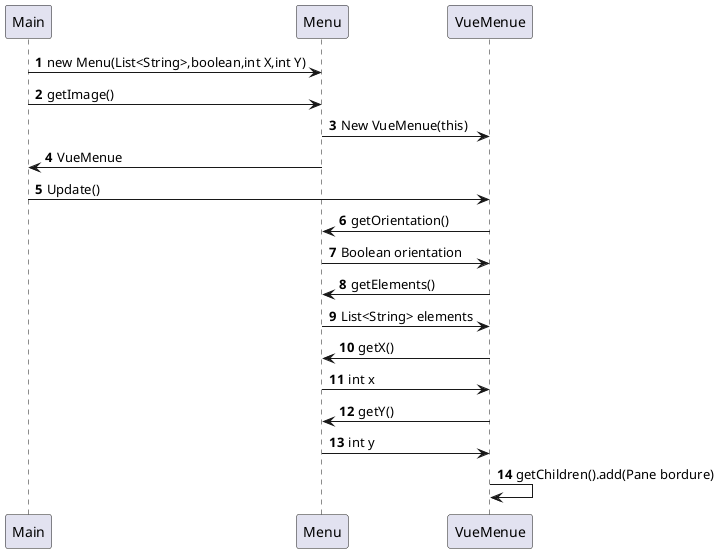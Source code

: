 @startuml
'https://plantuml.com/sequence-diagram

autonumber

Main -> Menu : new Menu(List<String>,boolean,int X,int Y)
Main -> Menu : getImage()
Menu -> VueMenue : New VueMenue(this)
Menu -> Main : VueMenue
Main -> VueMenue : Update()
VueMenue -> Menu : getOrientation()
Menu -> VueMenue : Boolean orientation
VueMenue -> Menu : getElements()
Menu -> VueMenue : List<String> elements
VueMenue -> Menu : getX()
Menu -> VueMenue : int x
VueMenue -> Menu : getY()
Menu -> VueMenue : int y
VueMenue -> VueMenue : getChildren().add(Pane bordure)

@enduml